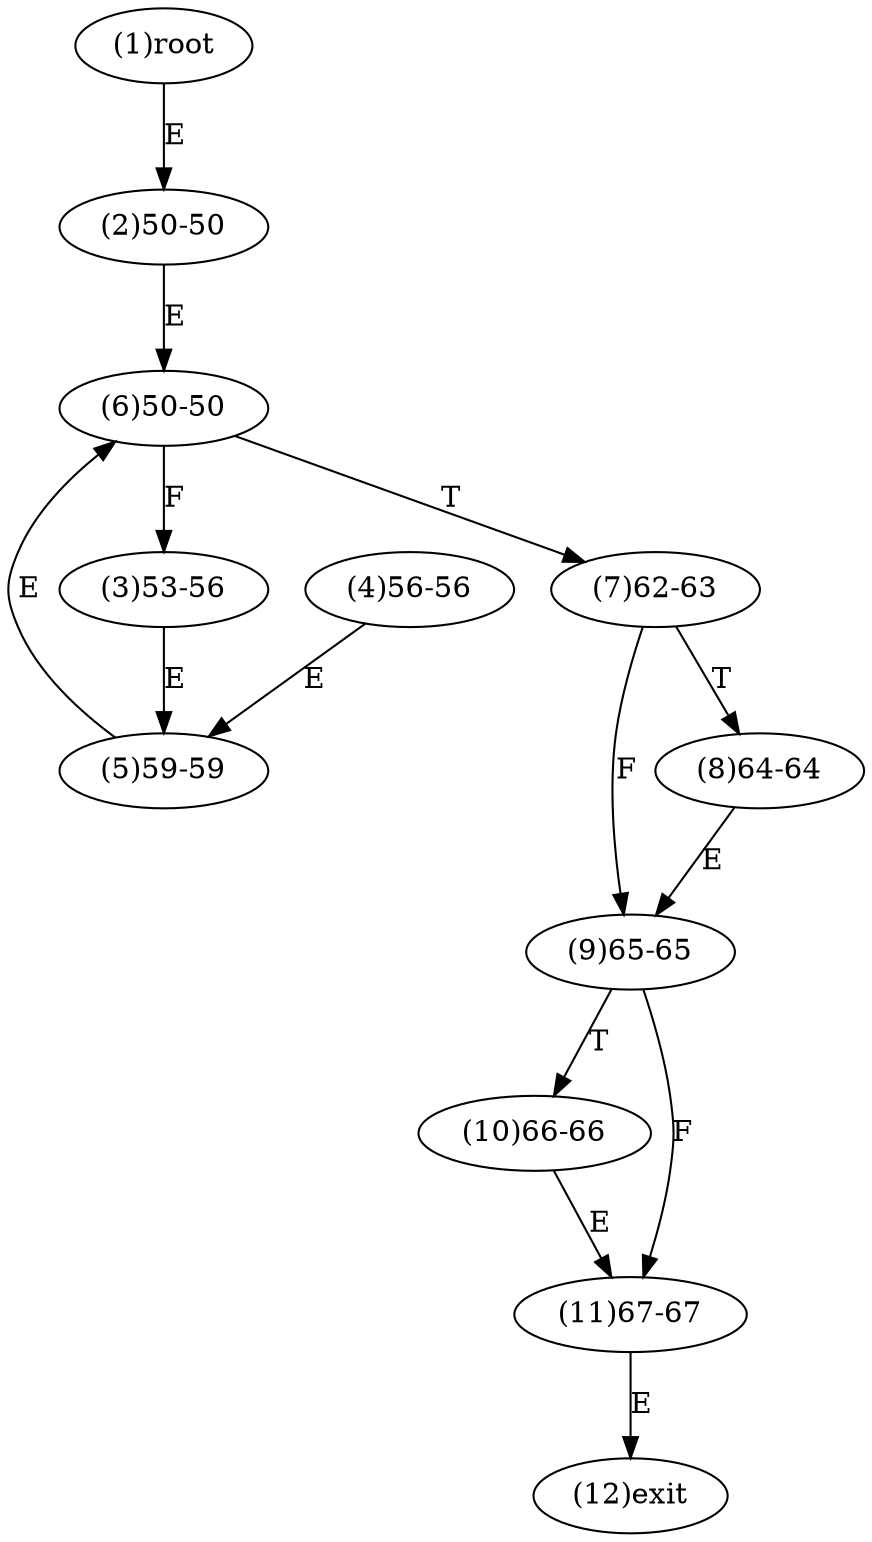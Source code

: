 digraph "" { 
1[ label="(1)root"];
2[ label="(2)50-50"];
3[ label="(3)53-56"];
4[ label="(4)56-56"];
5[ label="(5)59-59"];
6[ label="(6)50-50"];
7[ label="(7)62-63"];
8[ label="(8)64-64"];
9[ label="(9)65-65"];
10[ label="(10)66-66"];
11[ label="(11)67-67"];
12[ label="(12)exit"];
1->2[ label="E"];
2->6[ label="E"];
3->5[ label="E"];
4->5[ label="E"];
5->6[ label="E"];
6->3[ label="F"];
6->7[ label="T"];
7->9[ label="F"];
7->8[ label="T"];
8->9[ label="E"];
9->11[ label="F"];
9->10[ label="T"];
10->11[ label="E"];
11->12[ label="E"];
}
